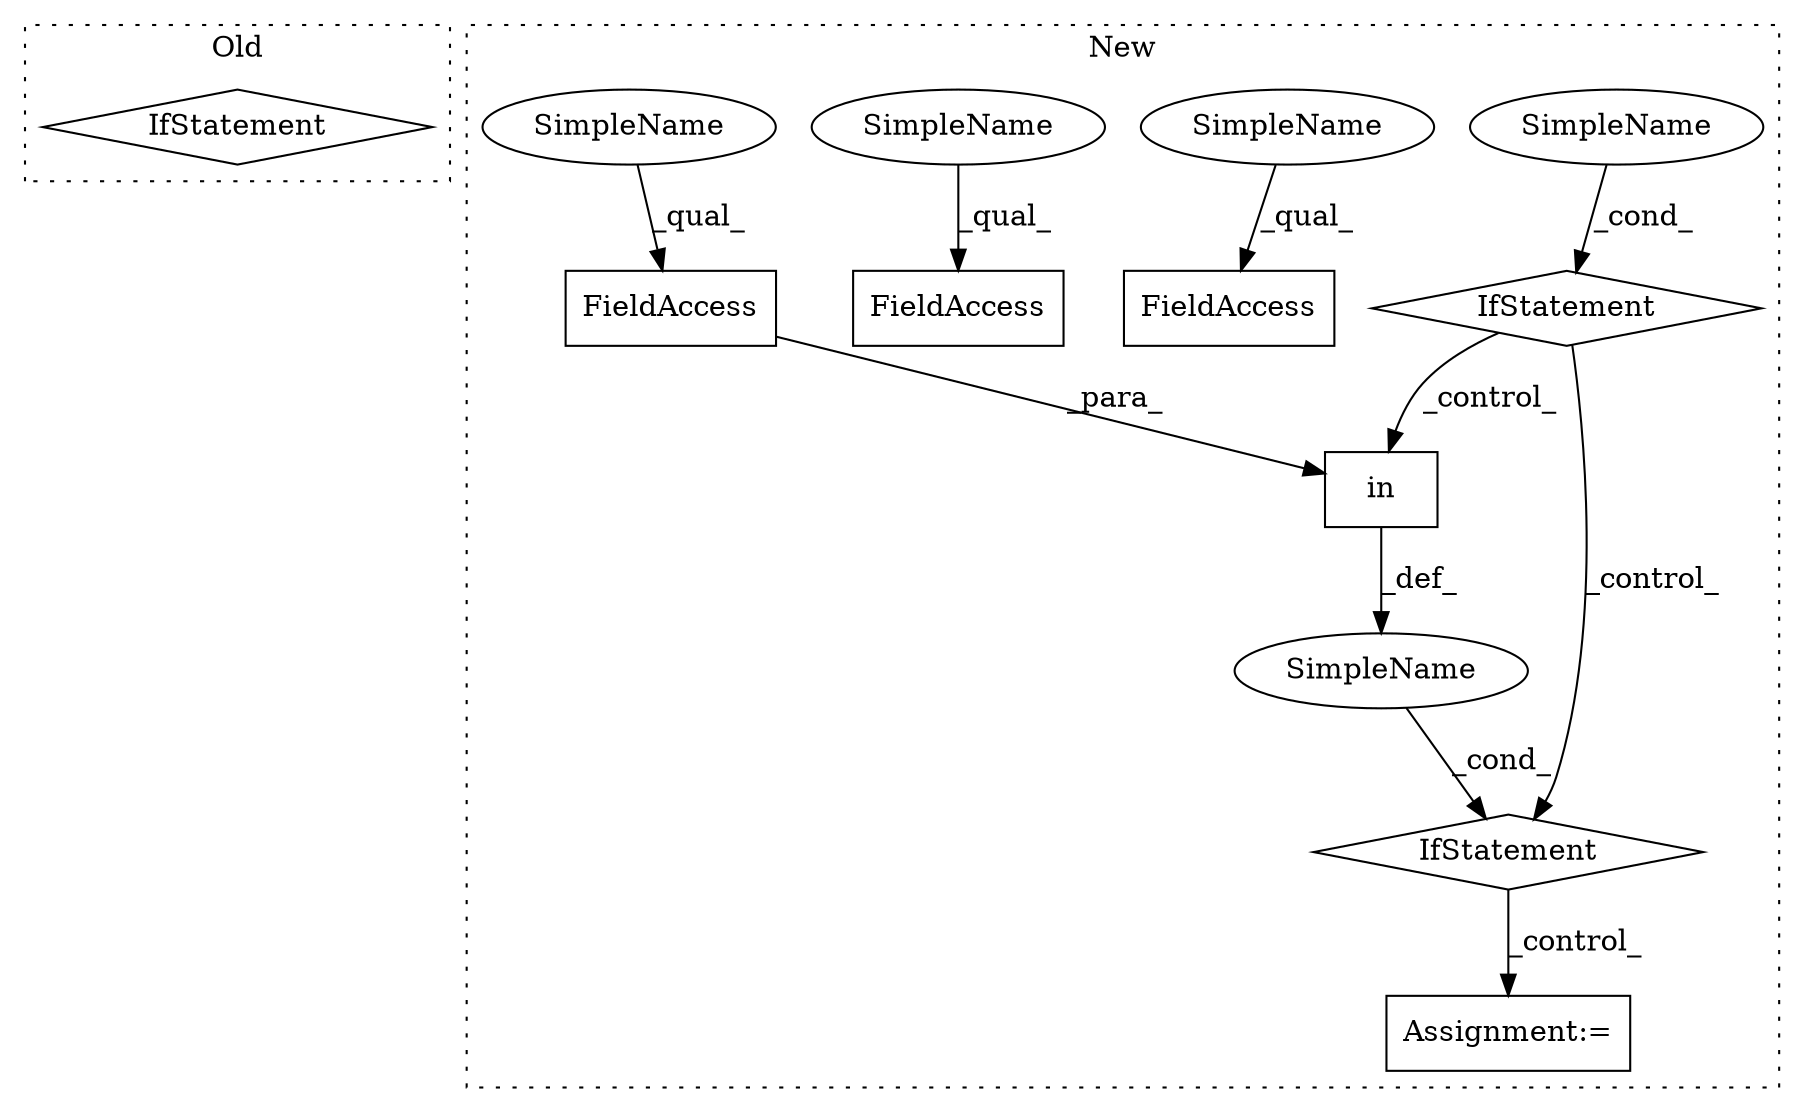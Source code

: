 digraph G {
subgraph cluster0 {
1 [label="IfStatement" a="25" s="4235,4262" l="4,2" shape="diamond"];
label = "Old";
style="dotted";
}
subgraph cluster1 {
2 [label="in" a="105" s="1657" l="40" shape="box"];
3 [label="IfStatement" a="25" s="1649,1697" l="8,2" shape="diamond"];
4 [label="Assignment:=" a="7" s="1991" l="16" shape="box"];
5 [label="SimpleName" a="42" s="" l="" shape="ellipse"];
6 [label="SimpleName" a="42" s="" l="" shape="ellipse"];
7 [label="IfStatement" a="25" s="1416,1442" l="4,2" shape="diamond"];
8 [label="FieldAccess" a="22" s="1657" l="9" shape="box"];
9 [label="FieldAccess" a="22" s="2276" l="8" shape="box"];
10 [label="FieldAccess" a="22" s="1611" l="10" shape="box"];
11 [label="SimpleName" a="42" s="1611" l="4" shape="ellipse"];
12 [label="SimpleName" a="42" s="2276" l="4" shape="ellipse"];
13 [label="SimpleName" a="42" s="1657" l="4" shape="ellipse"];
label = "New";
style="dotted";
}
2 -> 5 [label="_def_"];
3 -> 4 [label="_control_"];
5 -> 3 [label="_cond_"];
6 -> 7 [label="_cond_"];
7 -> 3 [label="_control_"];
7 -> 2 [label="_control_"];
8 -> 2 [label="_para_"];
11 -> 10 [label="_qual_"];
12 -> 9 [label="_qual_"];
13 -> 8 [label="_qual_"];
}
